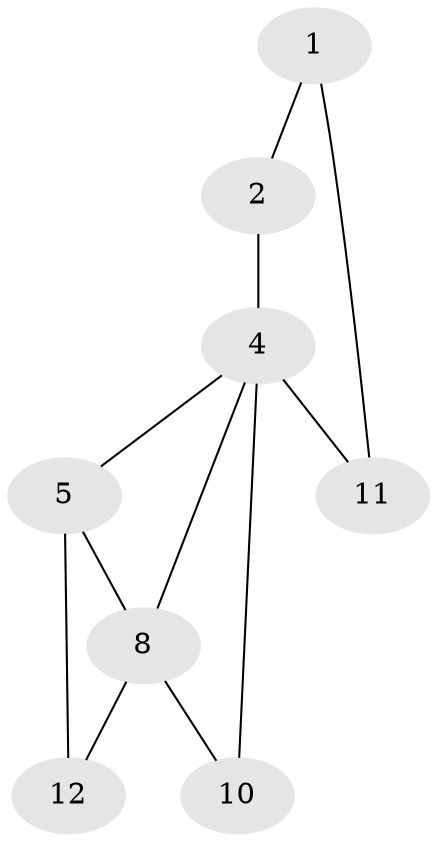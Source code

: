 // Generated by graph-tools (version 1.1) at 2025/46/02/15/25 05:46:28]
// undirected, 8 vertices, 11 edges
graph export_dot {
graph [start="1"]
  node [color=gray90,style=filled];
  1 [super="+9"];
  2 [super="+3+7"];
  4 [super="+14+15+17"];
  5 [super="+3+6+20"];
  8 [super="+16"];
  10 [super="+13"];
  11 [super="+18"];
  12 [super="+15"];
  1 -- 2;
  1 -- 11;
  2 -- 4;
  4 -- 5;
  4 -- 8;
  4 -- 10;
  4 -- 11;
  5 -- 8;
  5 -- 12;
  8 -- 10;
  8 -- 12;
}
